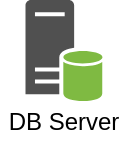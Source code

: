 <mxfile version="14.6.13" type="device"><diagram id="tn3eqodvP4bAZaAQ0qd2" name="Seite-1"><mxGraphModel dx="1086" dy="966" grid="1" gridSize="10" guides="1" tooltips="1" connect="1" arrows="1" fold="1" page="1" pageScale="1" pageWidth="827" pageHeight="1169" math="0" shadow="0"><root><mxCell id="0"/><mxCell id="1" parent="0"/><mxCell id="HuO8cjZkvG1WeIJPiDqu-1" value="" style="group" vertex="1" connectable="0" parent="1"><mxGeometry x="40" y="40" width="64" height="70.8" as="geometry"/></mxCell><mxCell id="HuO8cjZkvG1WeIJPiDqu-2" value="" style="shadow=0;dashed=0;html=1;strokeColor=none;fillColor=#505050;labelPosition=center;verticalLabelPosition=bottom;verticalAlign=top;outlineConnect=0;align=center;shape=mxgraph.office.databases.database_server_green;aspect=fixed;" vertex="1" parent="HuO8cjZkvG1WeIJPiDqu-1"><mxGeometry x="12.75" width="38.5" height="51" as="geometry"/></mxCell><mxCell id="HuO8cjZkvG1WeIJPiDqu-3" value="DB Server" style="text;html=1;strokeColor=none;fillColor=none;align=center;verticalAlign=middle;whiteSpace=wrap;rounded=0;" vertex="1" parent="HuO8cjZkvG1WeIJPiDqu-1"><mxGeometry y="50.8" width="64" height="20" as="geometry"/></mxCell></root></mxGraphModel></diagram></mxfile>